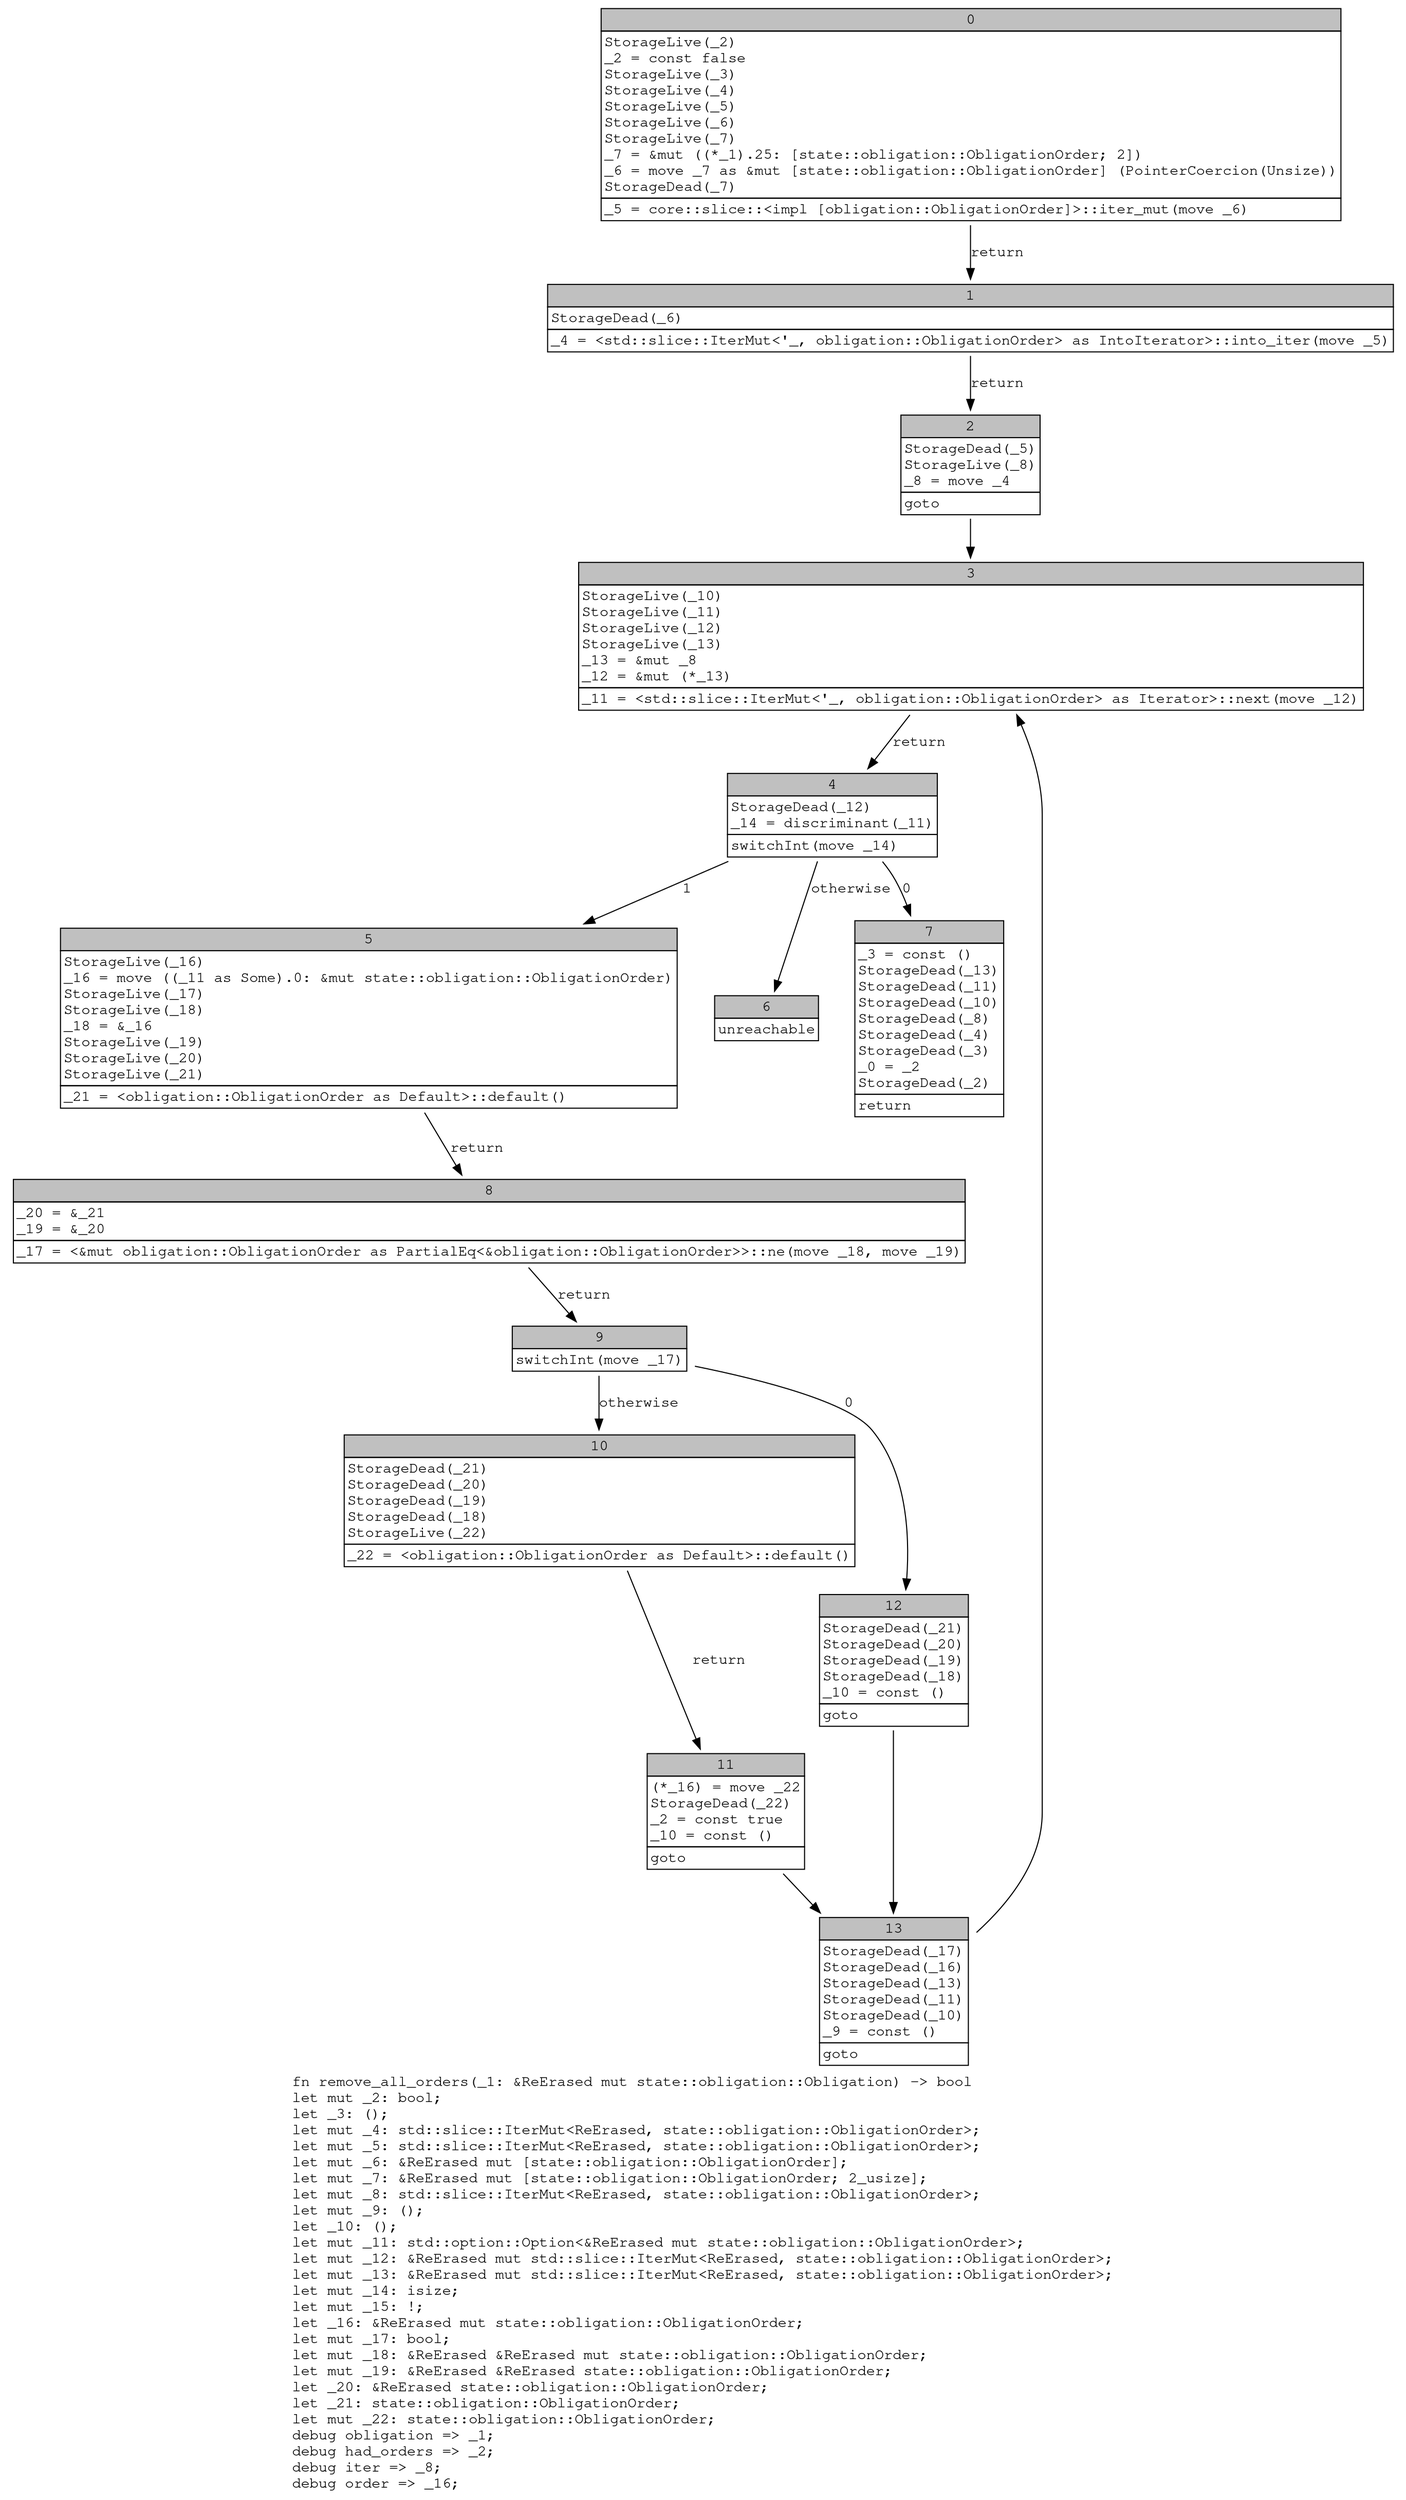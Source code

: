 digraph Mir_0_1783 {
    graph [fontname="Courier, monospace"];
    node [fontname="Courier, monospace"];
    edge [fontname="Courier, monospace"];
    label=<fn remove_all_orders(_1: &amp;ReErased mut state::obligation::Obligation) -&gt; bool<br align="left"/>let mut _2: bool;<br align="left"/>let _3: ();<br align="left"/>let mut _4: std::slice::IterMut&lt;ReErased, state::obligation::ObligationOrder&gt;;<br align="left"/>let mut _5: std::slice::IterMut&lt;ReErased, state::obligation::ObligationOrder&gt;;<br align="left"/>let mut _6: &amp;ReErased mut [state::obligation::ObligationOrder];<br align="left"/>let mut _7: &amp;ReErased mut [state::obligation::ObligationOrder; 2_usize];<br align="left"/>let mut _8: std::slice::IterMut&lt;ReErased, state::obligation::ObligationOrder&gt;;<br align="left"/>let mut _9: ();<br align="left"/>let _10: ();<br align="left"/>let mut _11: std::option::Option&lt;&amp;ReErased mut state::obligation::ObligationOrder&gt;;<br align="left"/>let mut _12: &amp;ReErased mut std::slice::IterMut&lt;ReErased, state::obligation::ObligationOrder&gt;;<br align="left"/>let mut _13: &amp;ReErased mut std::slice::IterMut&lt;ReErased, state::obligation::ObligationOrder&gt;;<br align="left"/>let mut _14: isize;<br align="left"/>let mut _15: !;<br align="left"/>let _16: &amp;ReErased mut state::obligation::ObligationOrder;<br align="left"/>let mut _17: bool;<br align="left"/>let mut _18: &amp;ReErased &amp;ReErased mut state::obligation::ObligationOrder;<br align="left"/>let mut _19: &amp;ReErased &amp;ReErased state::obligation::ObligationOrder;<br align="left"/>let _20: &amp;ReErased state::obligation::ObligationOrder;<br align="left"/>let _21: state::obligation::ObligationOrder;<br align="left"/>let mut _22: state::obligation::ObligationOrder;<br align="left"/>debug obligation =&gt; _1;<br align="left"/>debug had_orders =&gt; _2;<br align="left"/>debug iter =&gt; _8;<br align="left"/>debug order =&gt; _16;<br align="left"/>>;
    bb0__0_1783 [shape="none", label=<<table border="0" cellborder="1" cellspacing="0"><tr><td bgcolor="gray" align="center" colspan="1">0</td></tr><tr><td align="left" balign="left">StorageLive(_2)<br/>_2 = const false<br/>StorageLive(_3)<br/>StorageLive(_4)<br/>StorageLive(_5)<br/>StorageLive(_6)<br/>StorageLive(_7)<br/>_7 = &amp;mut ((*_1).25: [state::obligation::ObligationOrder; 2])<br/>_6 = move _7 as &amp;mut [state::obligation::ObligationOrder] (PointerCoercion(Unsize))<br/>StorageDead(_7)<br/></td></tr><tr><td align="left">_5 = core::slice::&lt;impl [obligation::ObligationOrder]&gt;::iter_mut(move _6)</td></tr></table>>];
    bb1__0_1783 [shape="none", label=<<table border="0" cellborder="1" cellspacing="0"><tr><td bgcolor="gray" align="center" colspan="1">1</td></tr><tr><td align="left" balign="left">StorageDead(_6)<br/></td></tr><tr><td align="left">_4 = &lt;std::slice::IterMut&lt;'_, obligation::ObligationOrder&gt; as IntoIterator&gt;::into_iter(move _5)</td></tr></table>>];
    bb2__0_1783 [shape="none", label=<<table border="0" cellborder="1" cellspacing="0"><tr><td bgcolor="gray" align="center" colspan="1">2</td></tr><tr><td align="left" balign="left">StorageDead(_5)<br/>StorageLive(_8)<br/>_8 = move _4<br/></td></tr><tr><td align="left">goto</td></tr></table>>];
    bb3__0_1783 [shape="none", label=<<table border="0" cellborder="1" cellspacing="0"><tr><td bgcolor="gray" align="center" colspan="1">3</td></tr><tr><td align="left" balign="left">StorageLive(_10)<br/>StorageLive(_11)<br/>StorageLive(_12)<br/>StorageLive(_13)<br/>_13 = &amp;mut _8<br/>_12 = &amp;mut (*_13)<br/></td></tr><tr><td align="left">_11 = &lt;std::slice::IterMut&lt;'_, obligation::ObligationOrder&gt; as Iterator&gt;::next(move _12)</td></tr></table>>];
    bb4__0_1783 [shape="none", label=<<table border="0" cellborder="1" cellspacing="0"><tr><td bgcolor="gray" align="center" colspan="1">4</td></tr><tr><td align="left" balign="left">StorageDead(_12)<br/>_14 = discriminant(_11)<br/></td></tr><tr><td align="left">switchInt(move _14)</td></tr></table>>];
    bb5__0_1783 [shape="none", label=<<table border="0" cellborder="1" cellspacing="0"><tr><td bgcolor="gray" align="center" colspan="1">5</td></tr><tr><td align="left" balign="left">StorageLive(_16)<br/>_16 = move ((_11 as Some).0: &amp;mut state::obligation::ObligationOrder)<br/>StorageLive(_17)<br/>StorageLive(_18)<br/>_18 = &amp;_16<br/>StorageLive(_19)<br/>StorageLive(_20)<br/>StorageLive(_21)<br/></td></tr><tr><td align="left">_21 = &lt;obligation::ObligationOrder as Default&gt;::default()</td></tr></table>>];
    bb6__0_1783 [shape="none", label=<<table border="0" cellborder="1" cellspacing="0"><tr><td bgcolor="gray" align="center" colspan="1">6</td></tr><tr><td align="left">unreachable</td></tr></table>>];
    bb7__0_1783 [shape="none", label=<<table border="0" cellborder="1" cellspacing="0"><tr><td bgcolor="gray" align="center" colspan="1">7</td></tr><tr><td align="left" balign="left">_3 = const ()<br/>StorageDead(_13)<br/>StorageDead(_11)<br/>StorageDead(_10)<br/>StorageDead(_8)<br/>StorageDead(_4)<br/>StorageDead(_3)<br/>_0 = _2<br/>StorageDead(_2)<br/></td></tr><tr><td align="left">return</td></tr></table>>];
    bb8__0_1783 [shape="none", label=<<table border="0" cellborder="1" cellspacing="0"><tr><td bgcolor="gray" align="center" colspan="1">8</td></tr><tr><td align="left" balign="left">_20 = &amp;_21<br/>_19 = &amp;_20<br/></td></tr><tr><td align="left">_17 = &lt;&amp;mut obligation::ObligationOrder as PartialEq&lt;&amp;obligation::ObligationOrder&gt;&gt;::ne(move _18, move _19)</td></tr></table>>];
    bb9__0_1783 [shape="none", label=<<table border="0" cellborder="1" cellspacing="0"><tr><td bgcolor="gray" align="center" colspan="1">9</td></tr><tr><td align="left">switchInt(move _17)</td></tr></table>>];
    bb10__0_1783 [shape="none", label=<<table border="0" cellborder="1" cellspacing="0"><tr><td bgcolor="gray" align="center" colspan="1">10</td></tr><tr><td align="left" balign="left">StorageDead(_21)<br/>StorageDead(_20)<br/>StorageDead(_19)<br/>StorageDead(_18)<br/>StorageLive(_22)<br/></td></tr><tr><td align="left">_22 = &lt;obligation::ObligationOrder as Default&gt;::default()</td></tr></table>>];
    bb11__0_1783 [shape="none", label=<<table border="0" cellborder="1" cellspacing="0"><tr><td bgcolor="gray" align="center" colspan="1">11</td></tr><tr><td align="left" balign="left">(*_16) = move _22<br/>StorageDead(_22)<br/>_2 = const true<br/>_10 = const ()<br/></td></tr><tr><td align="left">goto</td></tr></table>>];
    bb12__0_1783 [shape="none", label=<<table border="0" cellborder="1" cellspacing="0"><tr><td bgcolor="gray" align="center" colspan="1">12</td></tr><tr><td align="left" balign="left">StorageDead(_21)<br/>StorageDead(_20)<br/>StorageDead(_19)<br/>StorageDead(_18)<br/>_10 = const ()<br/></td></tr><tr><td align="left">goto</td></tr></table>>];
    bb13__0_1783 [shape="none", label=<<table border="0" cellborder="1" cellspacing="0"><tr><td bgcolor="gray" align="center" colspan="1">13</td></tr><tr><td align="left" balign="left">StorageDead(_17)<br/>StorageDead(_16)<br/>StorageDead(_13)<br/>StorageDead(_11)<br/>StorageDead(_10)<br/>_9 = const ()<br/></td></tr><tr><td align="left">goto</td></tr></table>>];
    bb0__0_1783 -> bb1__0_1783 [label="return"];
    bb1__0_1783 -> bb2__0_1783 [label="return"];
    bb2__0_1783 -> bb3__0_1783 [label=""];
    bb3__0_1783 -> bb4__0_1783 [label="return"];
    bb4__0_1783 -> bb7__0_1783 [label="0"];
    bb4__0_1783 -> bb5__0_1783 [label="1"];
    bb4__0_1783 -> bb6__0_1783 [label="otherwise"];
    bb5__0_1783 -> bb8__0_1783 [label="return"];
    bb8__0_1783 -> bb9__0_1783 [label="return"];
    bb9__0_1783 -> bb12__0_1783 [label="0"];
    bb9__0_1783 -> bb10__0_1783 [label="otherwise"];
    bb10__0_1783 -> bb11__0_1783 [label="return"];
    bb11__0_1783 -> bb13__0_1783 [label=""];
    bb12__0_1783 -> bb13__0_1783 [label=""];
    bb13__0_1783 -> bb3__0_1783 [label=""];
}
